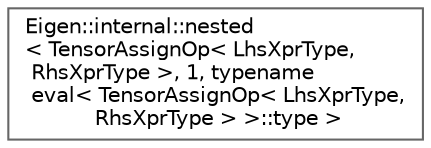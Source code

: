 digraph "类继承关系图"
{
 // LATEX_PDF_SIZE
  bgcolor="transparent";
  edge [fontname=Helvetica,fontsize=10,labelfontname=Helvetica,labelfontsize=10];
  node [fontname=Helvetica,fontsize=10,shape=box,height=0.2,width=0.4];
  rankdir="LR";
  Node0 [id="Node000000",label="Eigen::internal::nested\l\< TensorAssignOp\< LhsXprType,\l RhsXprType \>, 1, typename\l eval\< TensorAssignOp\< LhsXprType,\l RhsXprType \> \>::type \>",height=0.2,width=0.4,color="grey40", fillcolor="white", style="filled",URL="$struct_eigen_1_1internal_1_1nested_3_01_tensor_assign_op_3_01_lhs_xpr_type_00_01_rhs_xpr_type_01d4159a152a0e6ba4b4de0b2584842bf3.html",tooltip=" "];
}
